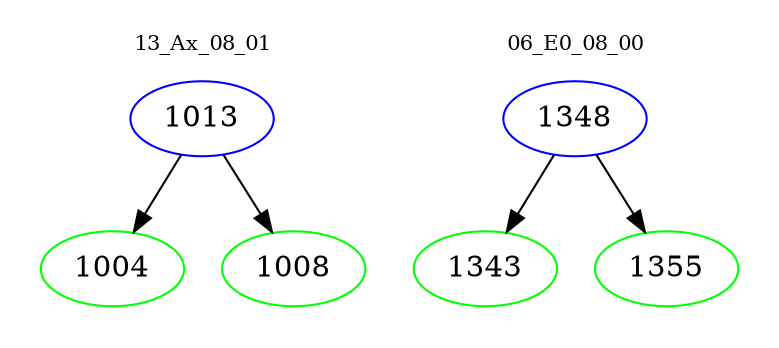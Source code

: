 digraph{
subgraph cluster_0 {
color = white
label = "13_Ax_08_01";
fontsize=10;
T0_1013 [label="1013", color="blue"]
T0_1013 -> T0_1004 [color="black"]
T0_1004 [label="1004", color="green"]
T0_1013 -> T0_1008 [color="black"]
T0_1008 [label="1008", color="green"]
}
subgraph cluster_1 {
color = white
label = "06_E0_08_00";
fontsize=10;
T1_1348 [label="1348", color="blue"]
T1_1348 -> T1_1343 [color="black"]
T1_1343 [label="1343", color="green"]
T1_1348 -> T1_1355 [color="black"]
T1_1355 [label="1355", color="green"]
}
}
